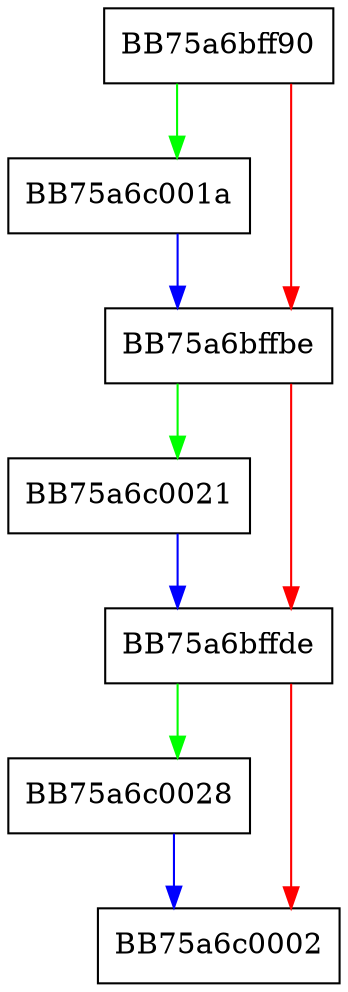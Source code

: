 digraph GetParamsFromStandaloneSig {
  node [shape="box"];
  graph [splines=ortho];
  BB75a6bff90 -> BB75a6c001a [color="green"];
  BB75a6bff90 -> BB75a6bffbe [color="red"];
  BB75a6bffbe -> BB75a6c0021 [color="green"];
  BB75a6bffbe -> BB75a6bffde [color="red"];
  BB75a6bffde -> BB75a6c0028 [color="green"];
  BB75a6bffde -> BB75a6c0002 [color="red"];
  BB75a6c001a -> BB75a6bffbe [color="blue"];
  BB75a6c0021 -> BB75a6bffde [color="blue"];
  BB75a6c0028 -> BB75a6c0002 [color="blue"];
}